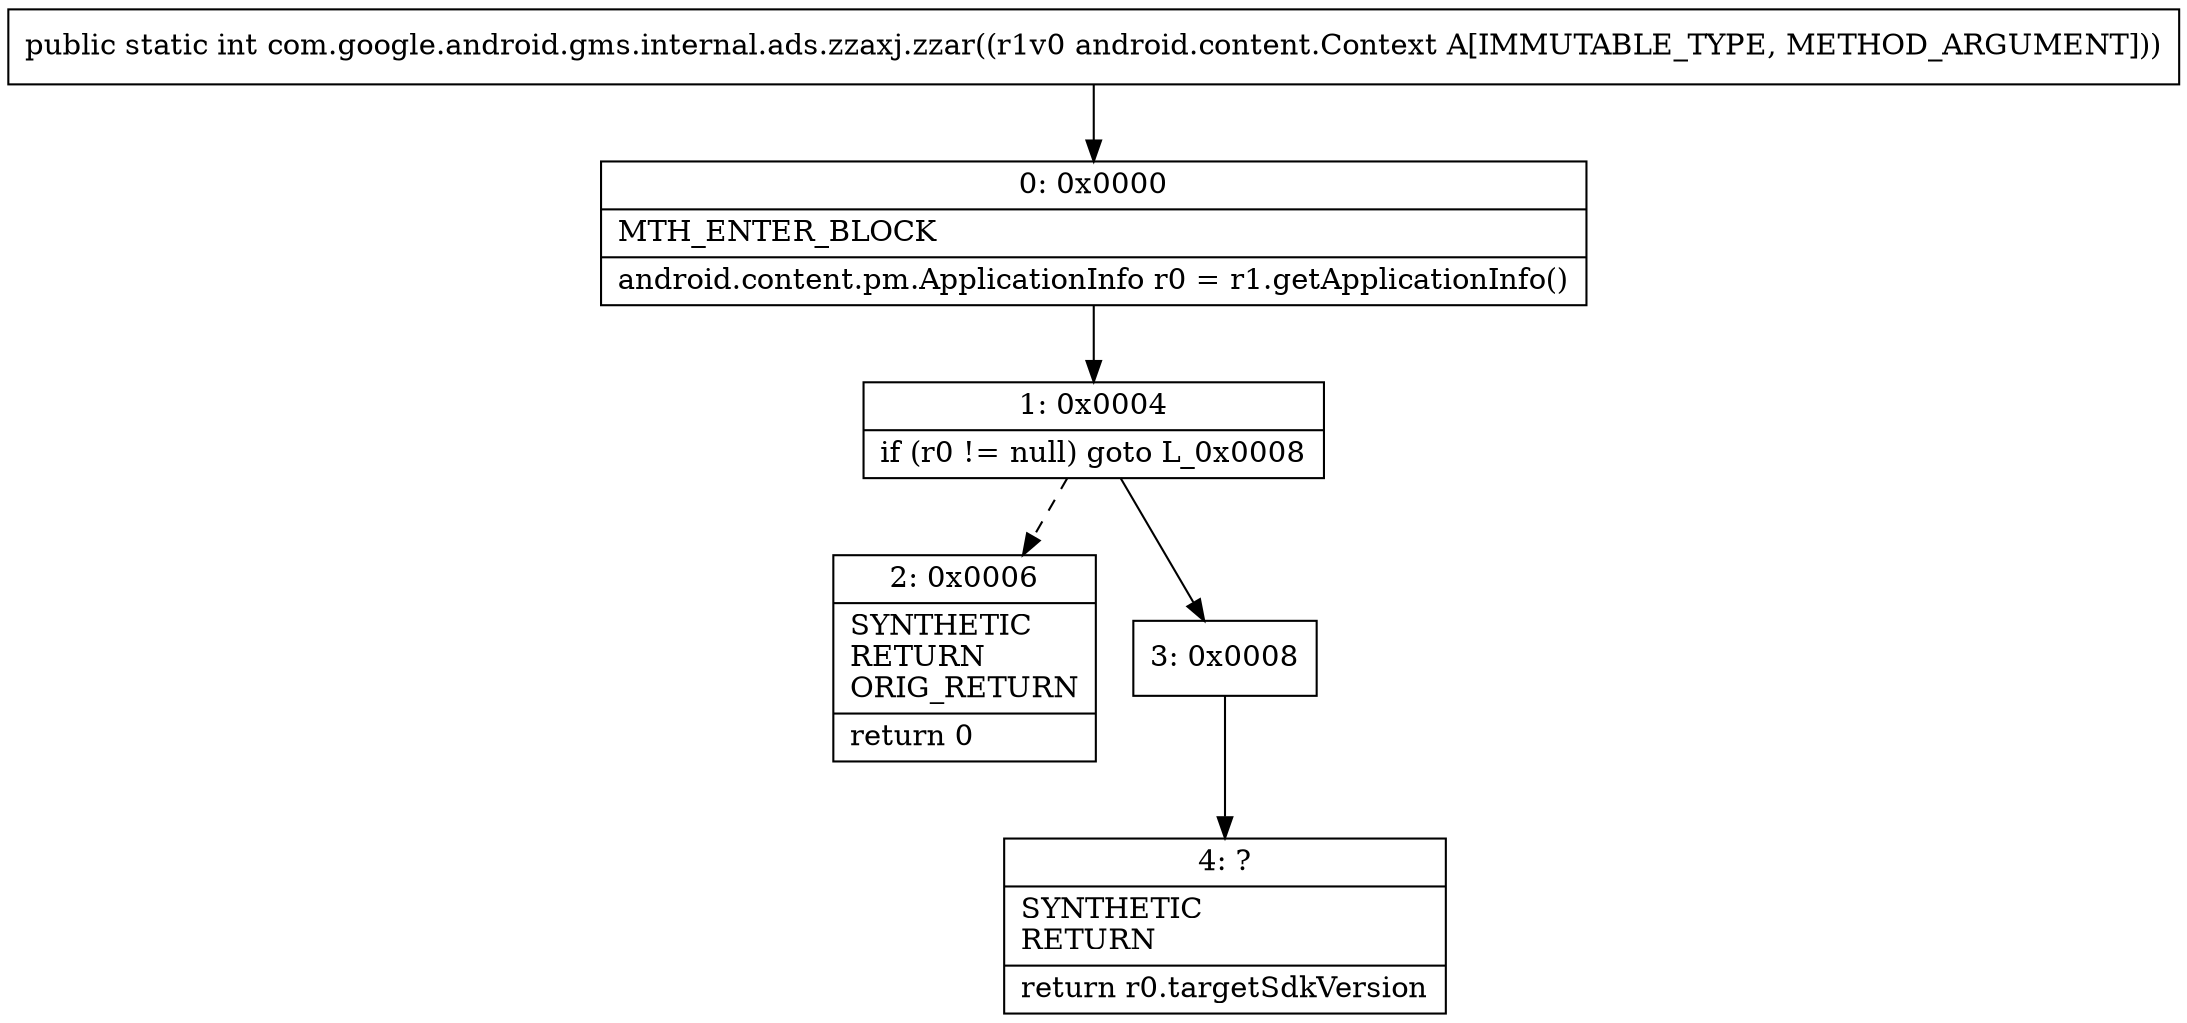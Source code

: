 digraph "CFG forcom.google.android.gms.internal.ads.zzaxj.zzar(Landroid\/content\/Context;)I" {
Node_0 [shape=record,label="{0\:\ 0x0000|MTH_ENTER_BLOCK\l|android.content.pm.ApplicationInfo r0 = r1.getApplicationInfo()\l}"];
Node_1 [shape=record,label="{1\:\ 0x0004|if (r0 != null) goto L_0x0008\l}"];
Node_2 [shape=record,label="{2\:\ 0x0006|SYNTHETIC\lRETURN\lORIG_RETURN\l|return 0\l}"];
Node_3 [shape=record,label="{3\:\ 0x0008}"];
Node_4 [shape=record,label="{4\:\ ?|SYNTHETIC\lRETURN\l|return r0.targetSdkVersion\l}"];
MethodNode[shape=record,label="{public static int com.google.android.gms.internal.ads.zzaxj.zzar((r1v0 android.content.Context A[IMMUTABLE_TYPE, METHOD_ARGUMENT])) }"];
MethodNode -> Node_0;
Node_0 -> Node_1;
Node_1 -> Node_2[style=dashed];
Node_1 -> Node_3;
Node_3 -> Node_4;
}

